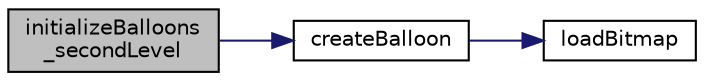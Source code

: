 digraph "initializeBalloons_secondLevel"
{
  edge [fontname="Helvetica",fontsize="10",labelfontname="Helvetica",labelfontsize="10"];
  node [fontname="Helvetica",fontsize="10",shape=record];
  rankdir="LR";
  Node228 [label="initializeBalloons\l_secondLevel",height=0.2,width=0.4,color="black", fillcolor="grey75", style="filled", fontcolor="black"];
  Node228 -> Node229 [color="midnightblue",fontsize="10",style="solid",fontname="Helvetica"];
  Node229 [label="createBalloon",height=0.2,width=0.4,color="black", fillcolor="white", style="filled",URL="$group___balloon.html#ga13a5573a332f3e5693586796fa0a09c8",tooltip="Creates a new instance of baloon. "];
  Node229 -> Node230 [color="midnightblue",fontsize="10",style="solid",fontname="Helvetica"];
  Node230 [label="loadBitmap",height=0.2,width=0.4,color="black", fillcolor="white", style="filled",URL="$group___bitmap.html#ga3506880ffd407c36eb8aaddd2c1606d2",tooltip="Loads a bmp image. "];
}

